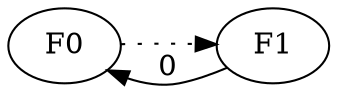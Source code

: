 digraph G {
  size="3";
  rankdir=LR;
  edge[style=dotted];
  F0 -> F1;
  edge[style=filled,label="0"];
  F1 -> F0;
}
